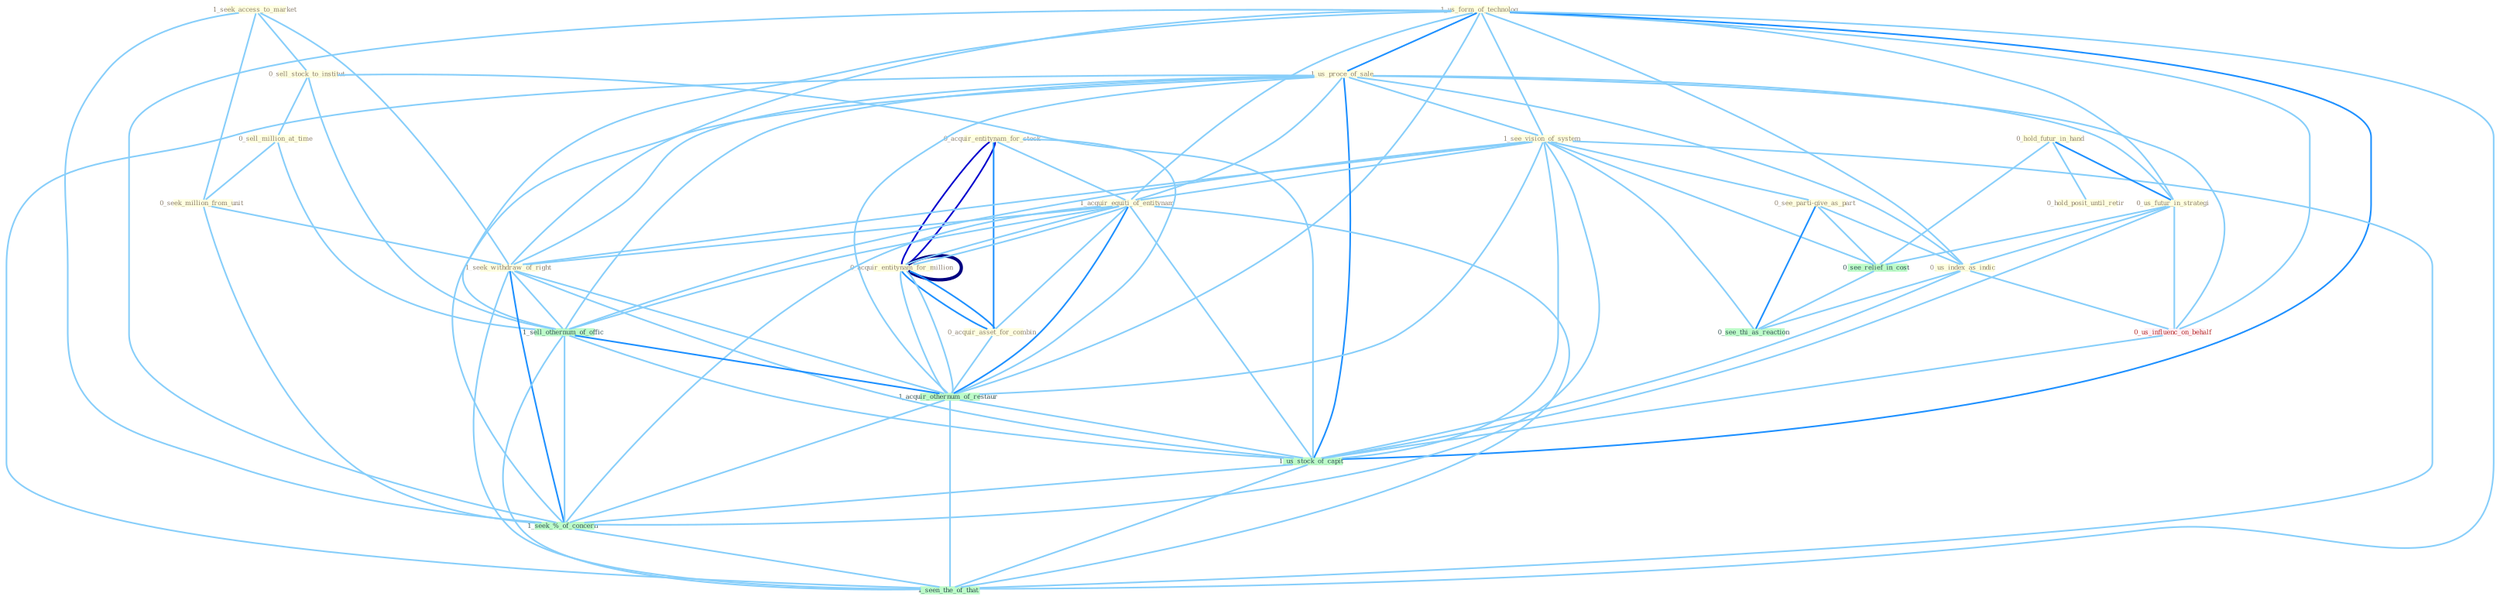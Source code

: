 Graph G{ 
    node
    [shape=polygon,style=filled,width=.5,height=.06,color="#BDFCC9",fixedsize=true,fontsize=4,
    fontcolor="#2f4f4f"];
    {node
    [color="#ffffe0", fontcolor="#8b7d6b"] "1_us_form_of_technolog " "0_acquir_entitynam_for_stock " "1_us_proce_of_sale " "1_see_vision_of_system " "0_hold_futur_in_hand " "0_acquir_entitynam_for_million " "0_us_futur_in_strategi " "1_seek_access_to_market " "0_sell_stock_to_institut " "0_see_parti-give_as_part " "0_acquir_asset_for_combin " "0_sell_million_at_time " "0_seek_million_from_unit " "0_hold_posit_until_retir " "0_us_index_as_indic " "1_acquir_equiti_of_entitynam " "1_seek_withdraw_of_right "}
{node [color="#fff0f5", fontcolor="#b22222"] "0_us_influenc_on_behalf "}
edge [color="#B0E2FF"];

	"1_us_form_of_technolog " -- "1_us_proce_of_sale " [w="2", color="#1e90ff" , len=0.8];
	"1_us_form_of_technolog " -- "1_see_vision_of_system " [w="1", color="#87cefa" ];
	"1_us_form_of_technolog " -- "0_us_futur_in_strategi " [w="1", color="#87cefa" ];
	"1_us_form_of_technolog " -- "0_us_index_as_indic " [w="1", color="#87cefa" ];
	"1_us_form_of_technolog " -- "1_acquir_equiti_of_entitynam " [w="1", color="#87cefa" ];
	"1_us_form_of_technolog " -- "1_seek_withdraw_of_right " [w="1", color="#87cefa" ];
	"1_us_form_of_technolog " -- "1_sell_othernum_of_offic " [w="1", color="#87cefa" ];
	"1_us_form_of_technolog " -- "0_us_influenc_on_behalf " [w="1", color="#87cefa" ];
	"1_us_form_of_technolog " -- "1_acquir_othernum_of_restaur " [w="1", color="#87cefa" ];
	"1_us_form_of_technolog " -- "1_us_stock_of_capit " [w="2", color="#1e90ff" , len=0.8];
	"1_us_form_of_technolog " -- "1_seek_%_of_concern " [w="1", color="#87cefa" ];
	"1_us_form_of_technolog " -- "1_seen_the_of_that " [w="1", color="#87cefa" ];
	"0_acquir_entitynam_for_stock " -- "0_acquir_entitynam_for_million " [w="3", color="#0000cd" , len=0.6];
	"0_acquir_entitynam_for_stock " -- "0_acquir_asset_for_combin " [w="2", color="#1e90ff" , len=0.8];
	"0_acquir_entitynam_for_stock " -- "1_acquir_equiti_of_entitynam " [w="1", color="#87cefa" ];
	"0_acquir_entitynam_for_stock " -- "0_acquir_entitynam_for_million " [w="3", color="#0000cd" , len=0.6];
	"0_acquir_entitynam_for_stock " -- "1_acquir_othernum_of_restaur " [w="1", color="#87cefa" ];
	"1_us_proce_of_sale " -- "1_see_vision_of_system " [w="1", color="#87cefa" ];
	"1_us_proce_of_sale " -- "0_us_futur_in_strategi " [w="1", color="#87cefa" ];
	"1_us_proce_of_sale " -- "0_us_index_as_indic " [w="1", color="#87cefa" ];
	"1_us_proce_of_sale " -- "1_acquir_equiti_of_entitynam " [w="1", color="#87cefa" ];
	"1_us_proce_of_sale " -- "1_seek_withdraw_of_right " [w="1", color="#87cefa" ];
	"1_us_proce_of_sale " -- "1_sell_othernum_of_offic " [w="1", color="#87cefa" ];
	"1_us_proce_of_sale " -- "0_us_influenc_on_behalf " [w="1", color="#87cefa" ];
	"1_us_proce_of_sale " -- "1_acquir_othernum_of_restaur " [w="1", color="#87cefa" ];
	"1_us_proce_of_sale " -- "1_us_stock_of_capit " [w="2", color="#1e90ff" , len=0.8];
	"1_us_proce_of_sale " -- "1_seek_%_of_concern " [w="1", color="#87cefa" ];
	"1_us_proce_of_sale " -- "1_seen_the_of_that " [w="1", color="#87cefa" ];
	"1_see_vision_of_system " -- "0_see_parti-give_as_part " [w="1", color="#87cefa" ];
	"1_see_vision_of_system " -- "1_acquir_equiti_of_entitynam " [w="1", color="#87cefa" ];
	"1_see_vision_of_system " -- "1_seek_withdraw_of_right " [w="1", color="#87cefa" ];
	"1_see_vision_of_system " -- "1_sell_othernum_of_offic " [w="1", color="#87cefa" ];
	"1_see_vision_of_system " -- "0_see_relief_in_cost " [w="1", color="#87cefa" ];
	"1_see_vision_of_system " -- "0_see_thi_as_reaction " [w="1", color="#87cefa" ];
	"1_see_vision_of_system " -- "1_acquir_othernum_of_restaur " [w="1", color="#87cefa" ];
	"1_see_vision_of_system " -- "1_us_stock_of_capit " [w="1", color="#87cefa" ];
	"1_see_vision_of_system " -- "1_seek_%_of_concern " [w="1", color="#87cefa" ];
	"1_see_vision_of_system " -- "1_seen_the_of_that " [w="1", color="#87cefa" ];
	"0_hold_futur_in_hand " -- "0_us_futur_in_strategi " [w="2", color="#1e90ff" , len=0.8];
	"0_hold_futur_in_hand " -- "0_hold_posit_until_retir " [w="1", color="#87cefa" ];
	"0_hold_futur_in_hand " -- "0_see_relief_in_cost " [w="1", color="#87cefa" ];
	"0_acquir_entitynam_for_million " -- "0_acquir_asset_for_combin " [w="2", color="#1e90ff" , len=0.8];
	"0_acquir_entitynam_for_million " -- "1_acquir_equiti_of_entitynam " [w="1", color="#87cefa" ];
	"0_acquir_entitynam_for_million " -- "0_acquir_entitynam_for_million " [w="4", style=bold, color="#000080", len=0.4];
	"0_acquir_entitynam_for_million " -- "1_acquir_othernum_of_restaur " [w="1", color="#87cefa" ];
	"0_us_futur_in_strategi " -- "0_us_index_as_indic " [w="1", color="#87cefa" ];
	"0_us_futur_in_strategi " -- "0_us_influenc_on_behalf " [w="1", color="#87cefa" ];
	"0_us_futur_in_strategi " -- "0_see_relief_in_cost " [w="1", color="#87cefa" ];
	"0_us_futur_in_strategi " -- "1_us_stock_of_capit " [w="1", color="#87cefa" ];
	"1_seek_access_to_market " -- "0_sell_stock_to_institut " [w="1", color="#87cefa" ];
	"1_seek_access_to_market " -- "0_seek_million_from_unit " [w="1", color="#87cefa" ];
	"1_seek_access_to_market " -- "1_seek_withdraw_of_right " [w="1", color="#87cefa" ];
	"1_seek_access_to_market " -- "1_seek_%_of_concern " [w="1", color="#87cefa" ];
	"0_sell_stock_to_institut " -- "0_sell_million_at_time " [w="1", color="#87cefa" ];
	"0_sell_stock_to_institut " -- "1_sell_othernum_of_offic " [w="1", color="#87cefa" ];
	"0_sell_stock_to_institut " -- "1_us_stock_of_capit " [w="1", color="#87cefa" ];
	"0_see_parti-give_as_part " -- "0_us_index_as_indic " [w="1", color="#87cefa" ];
	"0_see_parti-give_as_part " -- "0_see_relief_in_cost " [w="1", color="#87cefa" ];
	"0_see_parti-give_as_part " -- "0_see_thi_as_reaction " [w="2", color="#1e90ff" , len=0.8];
	"0_acquir_asset_for_combin " -- "1_acquir_equiti_of_entitynam " [w="1", color="#87cefa" ];
	"0_acquir_asset_for_combin " -- "0_acquir_entitynam_for_million " [w="2", color="#1e90ff" , len=0.8];
	"0_acquir_asset_for_combin " -- "1_acquir_othernum_of_restaur " [w="1", color="#87cefa" ];
	"0_sell_million_at_time " -- "0_seek_million_from_unit " [w="1", color="#87cefa" ];
	"0_sell_million_at_time " -- "1_sell_othernum_of_offic " [w="1", color="#87cefa" ];
	"0_seek_million_from_unit " -- "1_seek_withdraw_of_right " [w="1", color="#87cefa" ];
	"0_seek_million_from_unit " -- "1_seek_%_of_concern " [w="1", color="#87cefa" ];
	"0_us_index_as_indic " -- "0_us_influenc_on_behalf " [w="1", color="#87cefa" ];
	"0_us_index_as_indic " -- "0_see_thi_as_reaction " [w="1", color="#87cefa" ];
	"0_us_index_as_indic " -- "1_us_stock_of_capit " [w="1", color="#87cefa" ];
	"1_acquir_equiti_of_entitynam " -- "1_seek_withdraw_of_right " [w="1", color="#87cefa" ];
	"1_acquir_equiti_of_entitynam " -- "0_acquir_entitynam_for_million " [w="1", color="#87cefa" ];
	"1_acquir_equiti_of_entitynam " -- "1_sell_othernum_of_offic " [w="1", color="#87cefa" ];
	"1_acquir_equiti_of_entitynam " -- "1_acquir_othernum_of_restaur " [w="2", color="#1e90ff" , len=0.8];
	"1_acquir_equiti_of_entitynam " -- "1_us_stock_of_capit " [w="1", color="#87cefa" ];
	"1_acquir_equiti_of_entitynam " -- "1_seek_%_of_concern " [w="1", color="#87cefa" ];
	"1_acquir_equiti_of_entitynam " -- "1_seen_the_of_that " [w="1", color="#87cefa" ];
	"1_seek_withdraw_of_right " -- "1_sell_othernum_of_offic " [w="1", color="#87cefa" ];
	"1_seek_withdraw_of_right " -- "1_acquir_othernum_of_restaur " [w="1", color="#87cefa" ];
	"1_seek_withdraw_of_right " -- "1_us_stock_of_capit " [w="1", color="#87cefa" ];
	"1_seek_withdraw_of_right " -- "1_seek_%_of_concern " [w="2", color="#1e90ff" , len=0.8];
	"1_seek_withdraw_of_right " -- "1_seen_the_of_that " [w="1", color="#87cefa" ];
	"0_acquir_entitynam_for_million " -- "1_acquir_othernum_of_restaur " [w="1", color="#87cefa" ];
	"1_sell_othernum_of_offic " -- "1_acquir_othernum_of_restaur " [w="2", color="#1e90ff" , len=0.8];
	"1_sell_othernum_of_offic " -- "1_us_stock_of_capit " [w="1", color="#87cefa" ];
	"1_sell_othernum_of_offic " -- "1_seek_%_of_concern " [w="1", color="#87cefa" ];
	"1_sell_othernum_of_offic " -- "1_seen_the_of_that " [w="1", color="#87cefa" ];
	"0_us_influenc_on_behalf " -- "1_us_stock_of_capit " [w="1", color="#87cefa" ];
	"0_see_relief_in_cost " -- "0_see_thi_as_reaction " [w="1", color="#87cefa" ];
	"1_acquir_othernum_of_restaur " -- "1_us_stock_of_capit " [w="1", color="#87cefa" ];
	"1_acquir_othernum_of_restaur " -- "1_seek_%_of_concern " [w="1", color="#87cefa" ];
	"1_acquir_othernum_of_restaur " -- "1_seen_the_of_that " [w="1", color="#87cefa" ];
	"1_us_stock_of_capit " -- "1_seek_%_of_concern " [w="1", color="#87cefa" ];
	"1_us_stock_of_capit " -- "1_seen_the_of_that " [w="1", color="#87cefa" ];
	"1_seek_%_of_concern " -- "1_seen_the_of_that " [w="1", color="#87cefa" ];
}